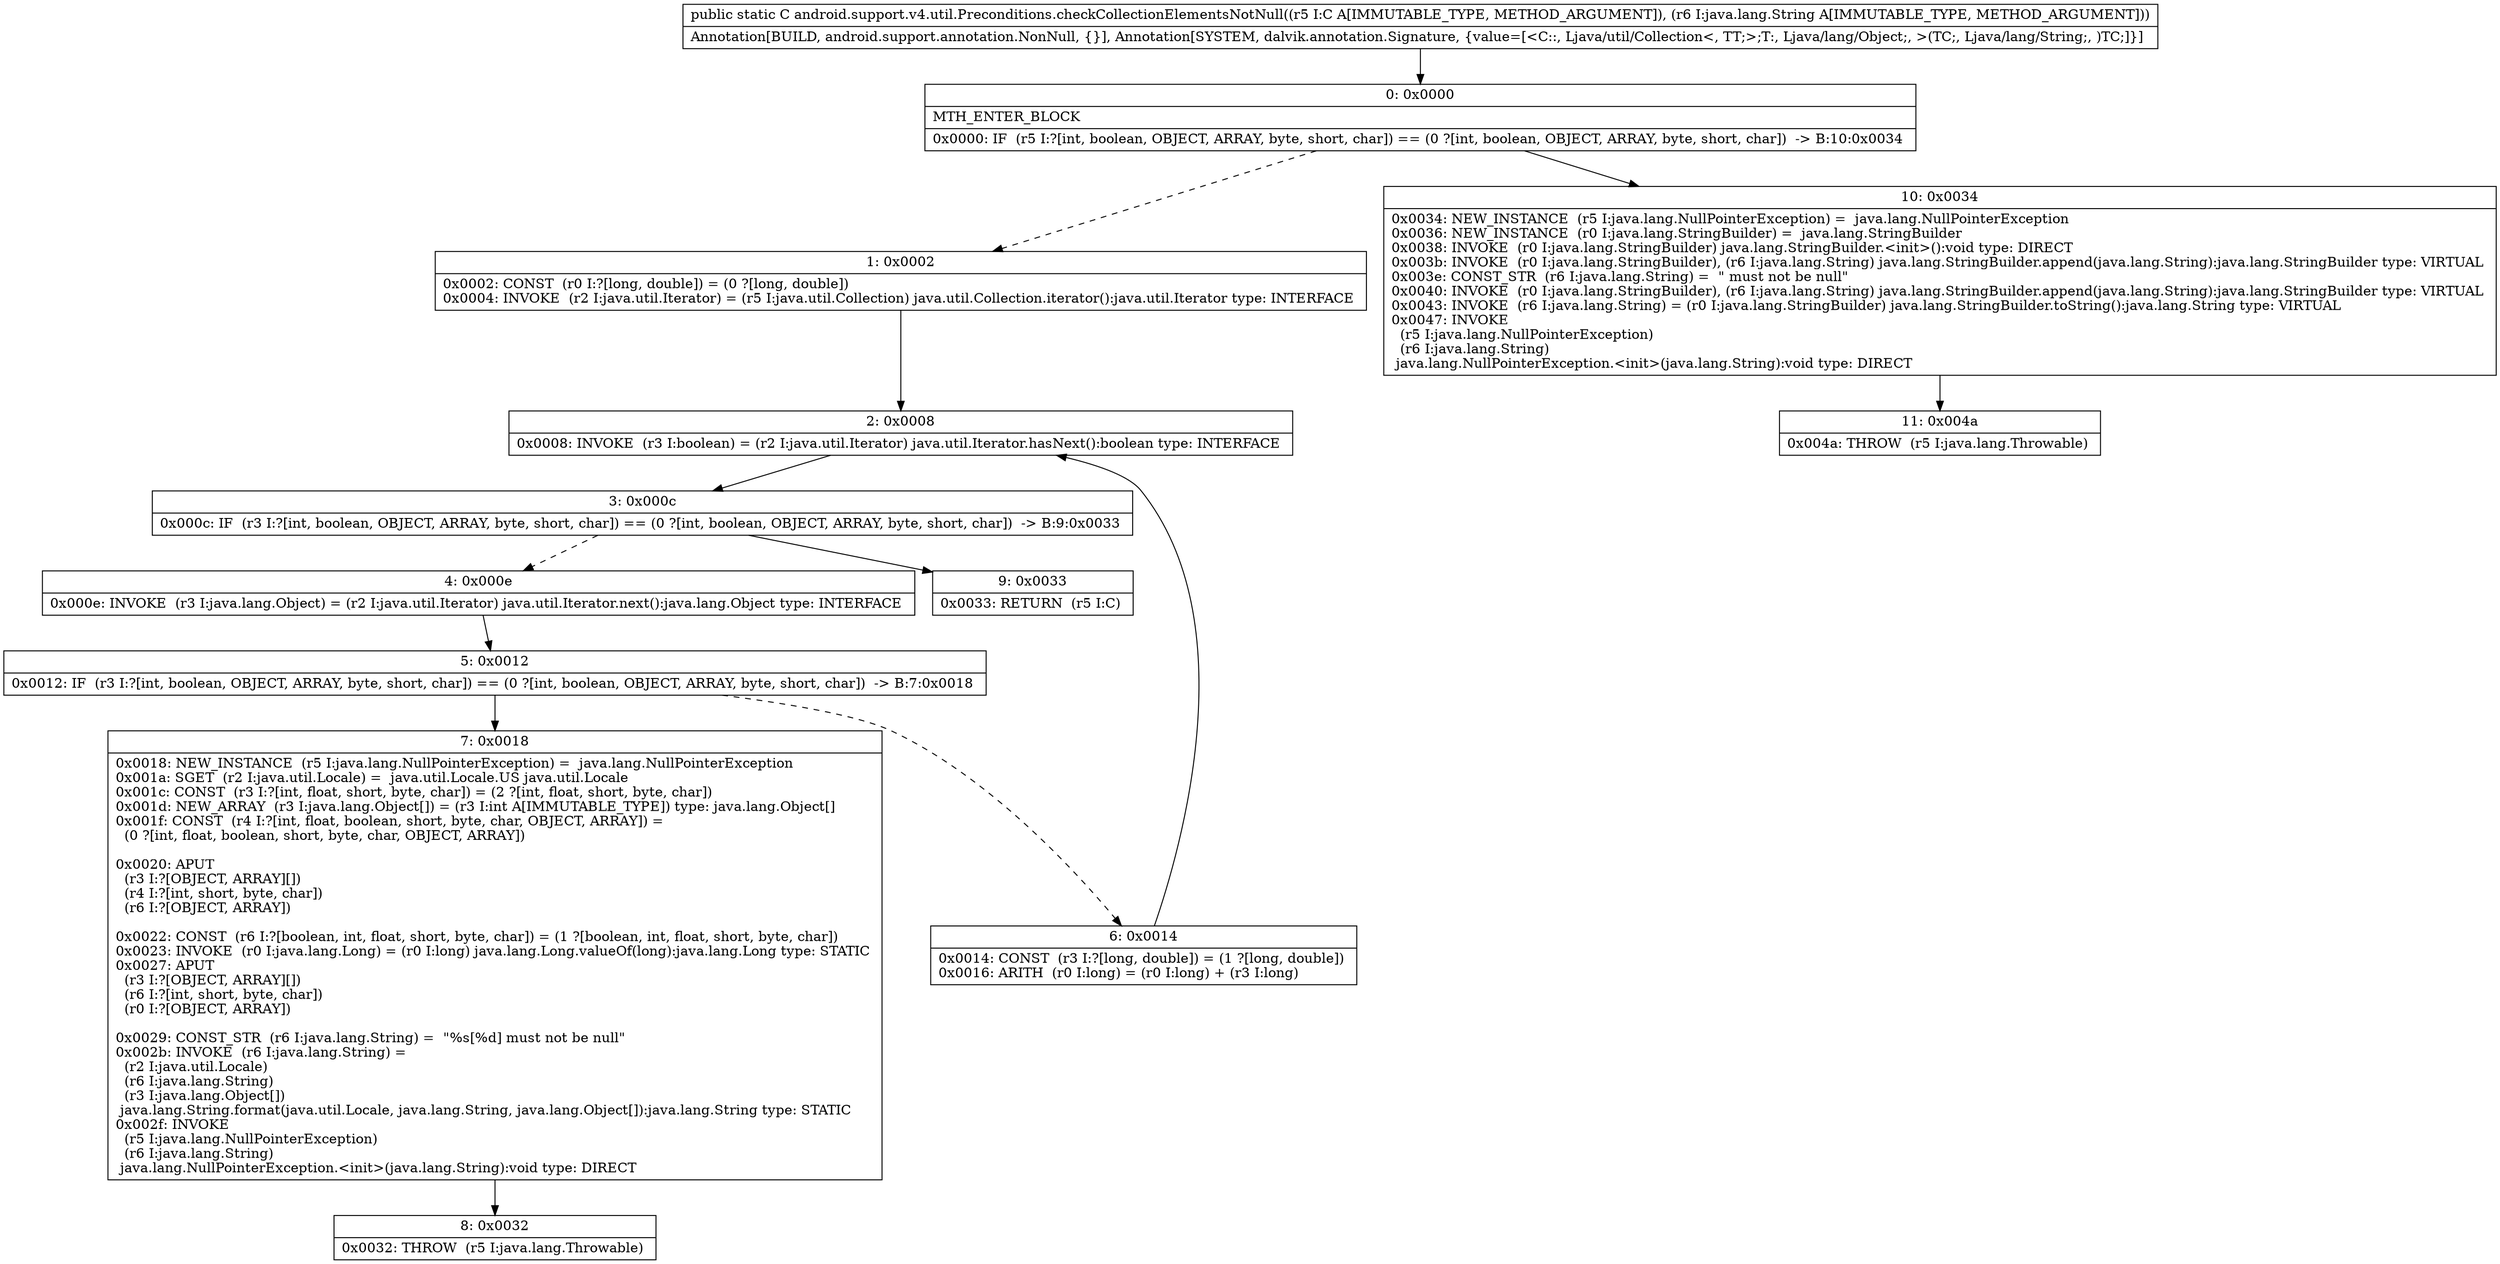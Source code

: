 digraph "CFG forandroid.support.v4.util.Preconditions.checkCollectionElementsNotNull(Ljava\/util\/Collection;Ljava\/lang\/String;)Ljava\/util\/Collection;" {
Node_0 [shape=record,label="{0\:\ 0x0000|MTH_ENTER_BLOCK\l|0x0000: IF  (r5 I:?[int, boolean, OBJECT, ARRAY, byte, short, char]) == (0 ?[int, boolean, OBJECT, ARRAY, byte, short, char])  \-\> B:10:0x0034 \l}"];
Node_1 [shape=record,label="{1\:\ 0x0002|0x0002: CONST  (r0 I:?[long, double]) = (0 ?[long, double]) \l0x0004: INVOKE  (r2 I:java.util.Iterator) = (r5 I:java.util.Collection) java.util.Collection.iterator():java.util.Iterator type: INTERFACE \l}"];
Node_2 [shape=record,label="{2\:\ 0x0008|0x0008: INVOKE  (r3 I:boolean) = (r2 I:java.util.Iterator) java.util.Iterator.hasNext():boolean type: INTERFACE \l}"];
Node_3 [shape=record,label="{3\:\ 0x000c|0x000c: IF  (r3 I:?[int, boolean, OBJECT, ARRAY, byte, short, char]) == (0 ?[int, boolean, OBJECT, ARRAY, byte, short, char])  \-\> B:9:0x0033 \l}"];
Node_4 [shape=record,label="{4\:\ 0x000e|0x000e: INVOKE  (r3 I:java.lang.Object) = (r2 I:java.util.Iterator) java.util.Iterator.next():java.lang.Object type: INTERFACE \l}"];
Node_5 [shape=record,label="{5\:\ 0x0012|0x0012: IF  (r3 I:?[int, boolean, OBJECT, ARRAY, byte, short, char]) == (0 ?[int, boolean, OBJECT, ARRAY, byte, short, char])  \-\> B:7:0x0018 \l}"];
Node_6 [shape=record,label="{6\:\ 0x0014|0x0014: CONST  (r3 I:?[long, double]) = (1 ?[long, double]) \l0x0016: ARITH  (r0 I:long) = (r0 I:long) + (r3 I:long) \l}"];
Node_7 [shape=record,label="{7\:\ 0x0018|0x0018: NEW_INSTANCE  (r5 I:java.lang.NullPointerException) =  java.lang.NullPointerException \l0x001a: SGET  (r2 I:java.util.Locale) =  java.util.Locale.US java.util.Locale \l0x001c: CONST  (r3 I:?[int, float, short, byte, char]) = (2 ?[int, float, short, byte, char]) \l0x001d: NEW_ARRAY  (r3 I:java.lang.Object[]) = (r3 I:int A[IMMUTABLE_TYPE]) type: java.lang.Object[] \l0x001f: CONST  (r4 I:?[int, float, boolean, short, byte, char, OBJECT, ARRAY]) = \l  (0 ?[int, float, boolean, short, byte, char, OBJECT, ARRAY])\l \l0x0020: APUT  \l  (r3 I:?[OBJECT, ARRAY][])\l  (r4 I:?[int, short, byte, char])\l  (r6 I:?[OBJECT, ARRAY])\l \l0x0022: CONST  (r6 I:?[boolean, int, float, short, byte, char]) = (1 ?[boolean, int, float, short, byte, char]) \l0x0023: INVOKE  (r0 I:java.lang.Long) = (r0 I:long) java.lang.Long.valueOf(long):java.lang.Long type: STATIC \l0x0027: APUT  \l  (r3 I:?[OBJECT, ARRAY][])\l  (r6 I:?[int, short, byte, char])\l  (r0 I:?[OBJECT, ARRAY])\l \l0x0029: CONST_STR  (r6 I:java.lang.String) =  \"%s[%d] must not be null\" \l0x002b: INVOKE  (r6 I:java.lang.String) = \l  (r2 I:java.util.Locale)\l  (r6 I:java.lang.String)\l  (r3 I:java.lang.Object[])\l java.lang.String.format(java.util.Locale, java.lang.String, java.lang.Object[]):java.lang.String type: STATIC \l0x002f: INVOKE  \l  (r5 I:java.lang.NullPointerException)\l  (r6 I:java.lang.String)\l java.lang.NullPointerException.\<init\>(java.lang.String):void type: DIRECT \l}"];
Node_8 [shape=record,label="{8\:\ 0x0032|0x0032: THROW  (r5 I:java.lang.Throwable) \l}"];
Node_9 [shape=record,label="{9\:\ 0x0033|0x0033: RETURN  (r5 I:C) \l}"];
Node_10 [shape=record,label="{10\:\ 0x0034|0x0034: NEW_INSTANCE  (r5 I:java.lang.NullPointerException) =  java.lang.NullPointerException \l0x0036: NEW_INSTANCE  (r0 I:java.lang.StringBuilder) =  java.lang.StringBuilder \l0x0038: INVOKE  (r0 I:java.lang.StringBuilder) java.lang.StringBuilder.\<init\>():void type: DIRECT \l0x003b: INVOKE  (r0 I:java.lang.StringBuilder), (r6 I:java.lang.String) java.lang.StringBuilder.append(java.lang.String):java.lang.StringBuilder type: VIRTUAL \l0x003e: CONST_STR  (r6 I:java.lang.String) =  \" must not be null\" \l0x0040: INVOKE  (r0 I:java.lang.StringBuilder), (r6 I:java.lang.String) java.lang.StringBuilder.append(java.lang.String):java.lang.StringBuilder type: VIRTUAL \l0x0043: INVOKE  (r6 I:java.lang.String) = (r0 I:java.lang.StringBuilder) java.lang.StringBuilder.toString():java.lang.String type: VIRTUAL \l0x0047: INVOKE  \l  (r5 I:java.lang.NullPointerException)\l  (r6 I:java.lang.String)\l java.lang.NullPointerException.\<init\>(java.lang.String):void type: DIRECT \l}"];
Node_11 [shape=record,label="{11\:\ 0x004a|0x004a: THROW  (r5 I:java.lang.Throwable) \l}"];
MethodNode[shape=record,label="{public static C android.support.v4.util.Preconditions.checkCollectionElementsNotNull((r5 I:C A[IMMUTABLE_TYPE, METHOD_ARGUMENT]), (r6 I:java.lang.String A[IMMUTABLE_TYPE, METHOD_ARGUMENT]))  | Annotation[BUILD, android.support.annotation.NonNull, \{\}], Annotation[SYSTEM, dalvik.annotation.Signature, \{value=[\<C::, Ljava\/util\/Collection\<, TT;\>;T:, Ljava\/lang\/Object;, \>(TC;, Ljava\/lang\/String;, )TC;]\}]\l}"];
MethodNode -> Node_0;
Node_0 -> Node_1[style=dashed];
Node_0 -> Node_10;
Node_1 -> Node_2;
Node_2 -> Node_3;
Node_3 -> Node_4[style=dashed];
Node_3 -> Node_9;
Node_4 -> Node_5;
Node_5 -> Node_6[style=dashed];
Node_5 -> Node_7;
Node_6 -> Node_2;
Node_7 -> Node_8;
Node_10 -> Node_11;
}

